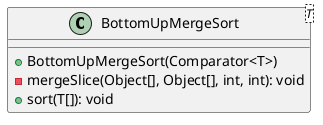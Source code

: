 @startuml

    class BottomUpMergeSort<T> {
        +BottomUpMergeSort(Comparator<T>)
        -mergeSlice(Object[], Object[], int, int): void
        +sort(T[]): void
    }

@enduml
